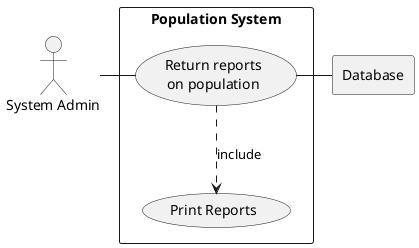 @startuml

actor HR as "System Admin"

rectangle Database

rectangle "Population System" {
    usecase UC4 as "Return reports
    on population"

    usecase UCa as "Print Reports"

    HR - UC4
    UC4 ..> UCa : include
    UC4 - Database
}

@enduml